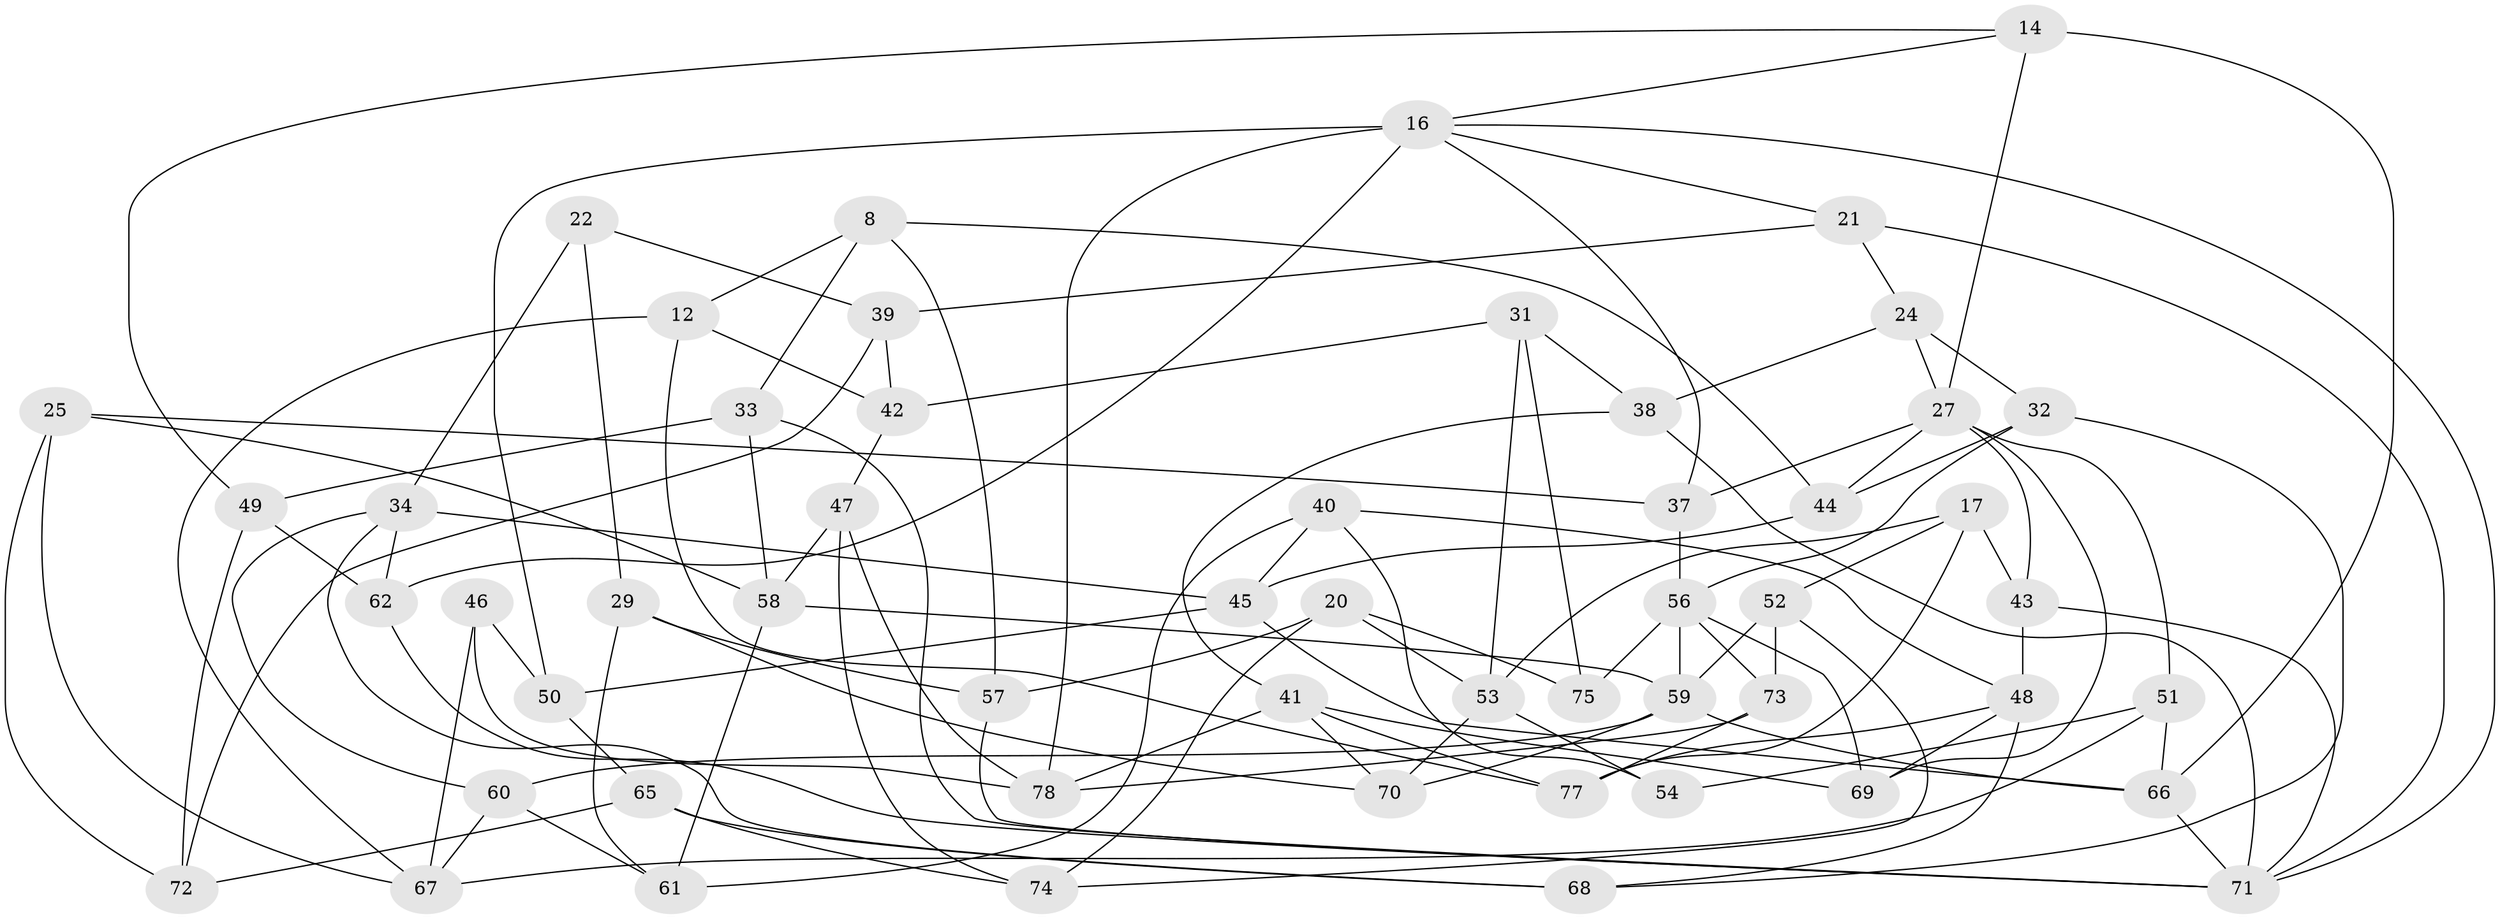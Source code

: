 // original degree distribution, {4: 1.0}
// Generated by graph-tools (version 1.1) at 2025/02/03/04/25 22:02:43]
// undirected, 54 vertices, 118 edges
graph export_dot {
graph [start="1"]
  node [color=gray90,style=filled];
  8;
  12;
  14;
  16 [super="+1+10"];
  17;
  20;
  21;
  22;
  24;
  25;
  27 [super="+6+18"];
  29;
  31;
  32;
  33;
  34 [super="+15"];
  37;
  38;
  39;
  40;
  41 [super="+9"];
  42;
  43;
  44;
  45 [super="+26"];
  46 [super="+35"];
  47;
  48 [super="+5"];
  49;
  50 [super="+28"];
  51;
  52;
  53 [super="+23"];
  54;
  56 [super="+55+36"];
  57;
  58 [super="+30"];
  59 [super="+2+4"];
  60;
  61;
  62;
  65;
  66 [super="+13"];
  67 [super="+3"];
  68;
  69 [super="+63"];
  70;
  71 [super="+19"];
  72;
  73;
  74;
  75;
  77 [super="+76"];
  78 [super="+64+11"];
  8 -- 12;
  8 -- 44;
  8 -- 57;
  8 -- 33;
  12 -- 42;
  12 -- 77;
  12 -- 67;
  14 -- 27;
  14 -- 66;
  14 -- 49;
  14 -- 16;
  16 -- 78 [weight=2];
  16 -- 37;
  16 -- 62;
  16 -- 21;
  16 -- 71;
  16 -- 50;
  17 -- 52;
  17 -- 43;
  17 -- 53;
  17 -- 77;
  20 -- 75;
  20 -- 53;
  20 -- 74;
  20 -- 57;
  21 -- 39;
  21 -- 24;
  21 -- 71;
  22 -- 34 [weight=2];
  22 -- 29;
  22 -- 39;
  24 -- 32;
  24 -- 38;
  24 -- 27;
  25 -- 67;
  25 -- 37;
  25 -- 72;
  25 -- 58;
  27 -- 43;
  27 -- 69 [weight=2];
  27 -- 51;
  27 -- 37;
  27 -- 44;
  29 -- 57;
  29 -- 70;
  29 -- 61;
  31 -- 75;
  31 -- 42;
  31 -- 53;
  31 -- 38;
  32 -- 44;
  32 -- 68;
  32 -- 56;
  33 -- 49;
  33 -- 58;
  33 -- 71;
  34 -- 45;
  34 -- 68;
  34 -- 60;
  34 -- 62;
  37 -- 56;
  38 -- 71;
  38 -- 41;
  39 -- 72;
  39 -- 42;
  40 -- 48;
  40 -- 61;
  40 -- 54;
  40 -- 45;
  41 -- 77;
  41 -- 78 [weight=2];
  41 -- 70;
  41 -- 69;
  42 -- 47;
  43 -- 71;
  43 -- 48;
  44 -- 45;
  45 -- 50 [weight=2];
  45 -- 66;
  46 -- 50 [weight=2];
  46 -- 78 [weight=2];
  46 -- 67 [weight=2];
  47 -- 58;
  47 -- 78;
  47 -- 74;
  48 -- 69;
  48 -- 77 [weight=2];
  48 -- 68;
  49 -- 72;
  49 -- 62;
  50 -- 65;
  51 -- 54;
  51 -- 67;
  51 -- 66;
  52 -- 74;
  52 -- 73;
  52 -- 59;
  53 -- 54 [weight=2];
  53 -- 70;
  56 -- 75 [weight=2];
  56 -- 69 [weight=2];
  56 -- 59;
  56 -- 73;
  57 -- 71;
  58 -- 59 [weight=2];
  58 -- 61;
  59 -- 70;
  59 -- 66 [weight=2];
  59 -- 60;
  60 -- 61;
  60 -- 67;
  62 -- 71;
  65 -- 72;
  65 -- 74;
  65 -- 68;
  66 -- 71;
  73 -- 78;
  73 -- 77;
}
